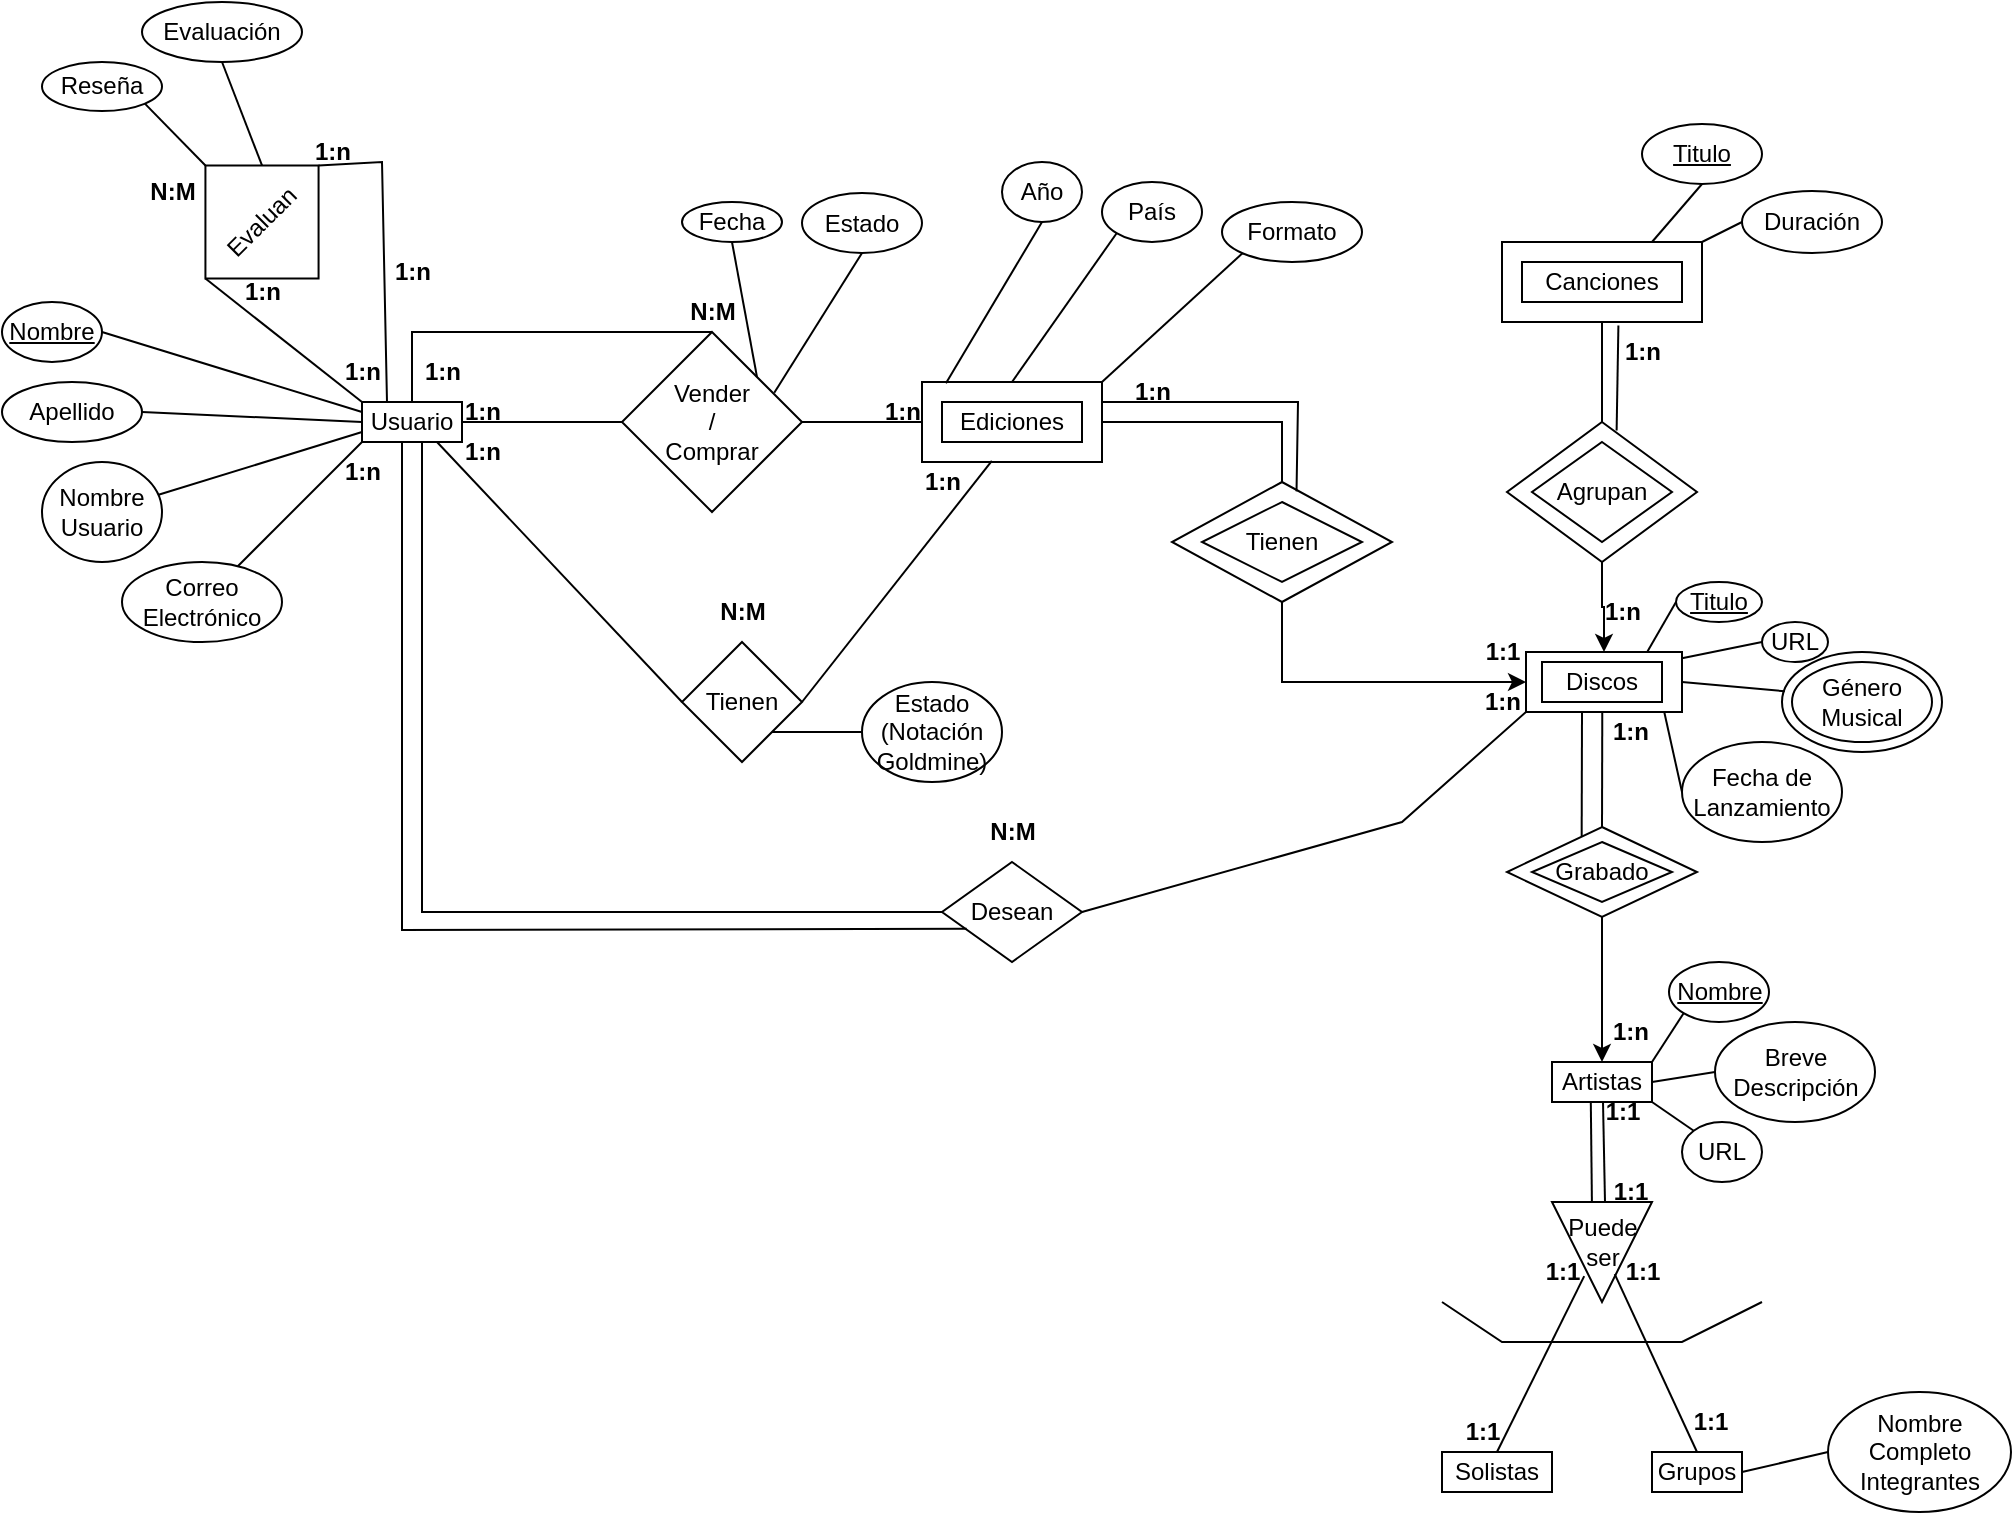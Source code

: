 <mxfile version="24.7.17">
  <diagram name="Página-1" id="pNtj-E5VUR7fUzYblgED">
    <mxGraphModel dx="1530" dy="1629" grid="1" gridSize="10" guides="1" tooltips="1" connect="1" arrows="1" fold="1" page="1" pageScale="1" pageWidth="827" pageHeight="1169" math="0" shadow="0">
      <root>
        <mxCell id="0" />
        <mxCell id="1" parent="0" />
        <mxCell id="HkKM0mRaSlbnlG0qgBaK-1" value="Usuario" style="rounded=0;whiteSpace=wrap;html=1;" parent="1" vertex="1">
          <mxGeometry x="110" y="60" width="50" height="20" as="geometry" />
        </mxCell>
        <mxCell id="HkKM0mRaSlbnlG0qgBaK-2" value="Ediciones" style="whiteSpace=wrap;html=1;" parent="1" vertex="1">
          <mxGeometry x="400" y="60" width="70" height="20" as="geometry" />
        </mxCell>
        <mxCell id="HkKM0mRaSlbnlG0qgBaK-3" value="Vender&lt;div&gt;/&lt;/div&gt;&lt;div&gt;Comprar&lt;/div&gt;" style="rhombus;whiteSpace=wrap;html=1;" parent="1" vertex="1">
          <mxGeometry x="240" y="25" width="90" height="90" as="geometry" />
        </mxCell>
        <mxCell id="HkKM0mRaSlbnlG0qgBaK-5" value="Tienen" style="rhombus;whiteSpace=wrap;html=1;" parent="1" vertex="1">
          <mxGeometry x="530" y="110" width="80" height="40" as="geometry" />
        </mxCell>
        <mxCell id="HkKM0mRaSlbnlG0qgBaK-6" value="Discos" style="whiteSpace=wrap;html=1;" parent="1" vertex="1">
          <mxGeometry x="700" y="190" width="60" height="20" as="geometry" />
        </mxCell>
        <mxCell id="HkKM0mRaSlbnlG0qgBaK-8" value="Canciones" style="whiteSpace=wrap;html=1;" parent="1" vertex="1">
          <mxGeometry x="690" y="-10" width="80" height="20" as="geometry" />
        </mxCell>
        <mxCell id="HkKM0mRaSlbnlG0qgBaK-9" value="Agrupan" style="rhombus;whiteSpace=wrap;html=1;" parent="1" vertex="1">
          <mxGeometry x="695" y="80" width="70" height="50" as="geometry" />
        </mxCell>
        <mxCell id="HkKM0mRaSlbnlG0qgBaK-10" value="Grabado" style="rhombus;whiteSpace=wrap;html=1;" parent="1" vertex="1">
          <mxGeometry x="695" y="280" width="70" height="30" as="geometry" />
        </mxCell>
        <mxCell id="HkKM0mRaSlbnlG0qgBaK-11" value="Artistas" style="whiteSpace=wrap;html=1;" parent="1" vertex="1">
          <mxGeometry x="705" y="390" width="50" height="20" as="geometry" />
        </mxCell>
        <mxCell id="HkKM0mRaSlbnlG0qgBaK-12" value="" style="triangle;whiteSpace=wrap;html=1;rotation=90;" parent="1" vertex="1">
          <mxGeometry x="705" y="460" width="50" height="50" as="geometry" />
        </mxCell>
        <mxCell id="HkKM0mRaSlbnlG0qgBaK-13" value="Solistas" style="whiteSpace=wrap;html=1;" parent="1" vertex="1">
          <mxGeometry x="650" y="585" width="55" height="20" as="geometry" />
        </mxCell>
        <mxCell id="HkKM0mRaSlbnlG0qgBaK-14" value="Grupos" style="whiteSpace=wrap;html=1;" parent="1" vertex="1">
          <mxGeometry x="755" y="585" width="45" height="20" as="geometry" />
        </mxCell>
        <mxCell id="HkKM0mRaSlbnlG0qgBaK-15" value="Puede&lt;div&gt;ser&lt;/div&gt;" style="text;html=1;align=center;verticalAlign=middle;resizable=0;points=[];autosize=1;strokeColor=none;fillColor=none;" parent="1" vertex="1">
          <mxGeometry x="700" y="460" width="60" height="40" as="geometry" />
        </mxCell>
        <mxCell id="HkKM0mRaSlbnlG0qgBaK-16" value="" style="endArrow=none;html=1;rounded=0;exitX=0.416;exitY=-0.003;exitDx=0;exitDy=0;exitPerimeter=0;entryX=0.388;entryY=0.994;entryDx=0;entryDy=0;entryPerimeter=0;" parent="1" source="HkKM0mRaSlbnlG0qgBaK-15" edge="1" target="HkKM0mRaSlbnlG0qgBaK-11">
          <mxGeometry width="50" height="50" relative="1" as="geometry">
            <mxPoint x="680" y="460" as="sourcePoint" />
            <mxPoint x="730" y="410" as="targetPoint" />
          </mxGeometry>
        </mxCell>
        <mxCell id="HkKM0mRaSlbnlG0qgBaK-17" value="Tienen" style="rhombus;whiteSpace=wrap;html=1;rotation=0;" parent="1" vertex="1">
          <mxGeometry x="270" y="180" width="60" height="60" as="geometry" />
        </mxCell>
        <mxCell id="HkKM0mRaSlbnlG0qgBaK-18" value="Desean" style="rhombus;whiteSpace=wrap;html=1;" parent="1" vertex="1">
          <mxGeometry x="400" y="290" width="70" height="50" as="geometry" />
        </mxCell>
        <mxCell id="HkKM0mRaSlbnlG0qgBaK-19" value="" style="endArrow=none;html=1;rounded=0;exitX=0;exitY=0.5;exitDx=0;exitDy=0;" parent="1" source="HkKM0mRaSlbnlG0qgBaK-18" edge="1">
          <mxGeometry width="50" height="50" relative="1" as="geometry">
            <mxPoint x="140" y="320" as="sourcePoint" />
            <mxPoint x="140" y="80" as="targetPoint" />
            <Array as="points">
              <mxPoint x="140" y="315" />
            </Array>
          </mxGeometry>
        </mxCell>
        <mxCell id="HkKM0mRaSlbnlG0qgBaK-20" value="" style="endArrow=none;html=1;rounded=0;exitX=1;exitY=0.5;exitDx=0;exitDy=0;entryX=0;entryY=1;entryDx=0;entryDy=0;" parent="1" source="HkKM0mRaSlbnlG0qgBaK-18" target="ofEIxsK4Rl22Wb2tiuf6-82" edge="1">
          <mxGeometry width="50" height="50" relative="1" as="geometry">
            <mxPoint x="510" y="320" as="sourcePoint" />
            <mxPoint x="560" y="270" as="targetPoint" />
            <Array as="points">
              <mxPoint x="630" y="270" />
            </Array>
          </mxGeometry>
        </mxCell>
        <mxCell id="HkKM0mRaSlbnlG0qgBaK-21" value="" style="endArrow=none;html=1;rounded=0;entryX=0.75;entryY=1;entryDx=0;entryDy=0;exitX=0;exitY=0.5;exitDx=0;exitDy=0;" parent="1" source="HkKM0mRaSlbnlG0qgBaK-17" target="HkKM0mRaSlbnlG0qgBaK-1" edge="1">
          <mxGeometry width="50" height="50" relative="1" as="geometry">
            <mxPoint x="170" y="210" as="sourcePoint" />
            <mxPoint x="220" y="160" as="targetPoint" />
          </mxGeometry>
        </mxCell>
        <mxCell id="HkKM0mRaSlbnlG0qgBaK-22" value="" style="endArrow=none;html=1;rounded=0;entryX=1;entryY=0.5;entryDx=0;entryDy=0;exitX=0.388;exitY=0.986;exitDx=0;exitDy=0;exitPerimeter=0;" parent="1" source="HkKM0mRaSlbnlG0qgBaK-25" target="HkKM0mRaSlbnlG0qgBaK-17" edge="1">
          <mxGeometry width="50" height="50" relative="1" as="geometry">
            <mxPoint x="462" y="260" as="sourcePoint" />
            <mxPoint x="340" y="130" as="targetPoint" />
          </mxGeometry>
        </mxCell>
        <mxCell id="HkKM0mRaSlbnlG0qgBaK-23" value="" style="endArrow=none;html=1;rounded=0;entryX=0;entryY=0.5;entryDx=0;entryDy=0;" parent="1" target="HkKM0mRaSlbnlG0qgBaK-3" edge="1">
          <mxGeometry width="50" height="50" relative="1" as="geometry">
            <mxPoint x="160" y="70" as="sourcePoint" />
            <mxPoint x="210" y="20" as="targetPoint" />
          </mxGeometry>
        </mxCell>
        <mxCell id="HkKM0mRaSlbnlG0qgBaK-24" value="" style="endArrow=none;html=1;rounded=0;entryX=0.5;entryY=0;entryDx=0;entryDy=0;exitX=0.5;exitY=0;exitDx=0;exitDy=0;" parent="1" source="HkKM0mRaSlbnlG0qgBaK-1" target="HkKM0mRaSlbnlG0qgBaK-3" edge="1">
          <mxGeometry width="50" height="50" relative="1" as="geometry">
            <mxPoint x="150" y="20" as="sourcePoint" />
            <mxPoint x="230" y="20" as="targetPoint" />
            <Array as="points">
              <mxPoint x="135" y="25" />
            </Array>
          </mxGeometry>
        </mxCell>
        <mxCell id="HkKM0mRaSlbnlG0qgBaK-25" value="" style="whiteSpace=wrap;html=1;fillColor=none;" parent="1" vertex="1">
          <mxGeometry x="390" y="50" width="90" height="40" as="geometry" />
        </mxCell>
        <mxCell id="HkKM0mRaSlbnlG0qgBaK-26" value="" style="whiteSpace=wrap;html=1;fillColor=none;" parent="1" vertex="1">
          <mxGeometry x="680" y="-20" width="100" height="40" as="geometry" />
        </mxCell>
        <mxCell id="HkKM0mRaSlbnlG0qgBaK-27" value="" style="endArrow=none;html=1;rounded=0;entryX=0.5;entryY=0;entryDx=0;entryDy=0;" parent="1" target="HkKM0mRaSlbnlG0qgBaK-30" edge="1">
          <mxGeometry width="50" height="50" relative="1" as="geometry">
            <mxPoint x="480" y="70" as="sourcePoint" />
            <mxPoint x="570" y="70" as="targetPoint" />
            <Array as="points">
              <mxPoint x="570" y="70" />
            </Array>
          </mxGeometry>
        </mxCell>
        <mxCell id="HkKM0mRaSlbnlG0qgBaK-28" value="" style="endArrow=none;html=1;rounded=0;entryX=0.566;entryY=0.078;entryDx=0;entryDy=0;entryPerimeter=0;" parent="1" target="HkKM0mRaSlbnlG0qgBaK-30" edge="1">
          <mxGeometry width="50" height="50" relative="1" as="geometry">
            <mxPoint x="480" y="60" as="sourcePoint" />
            <mxPoint x="583" y="110" as="targetPoint" />
            <Array as="points">
              <mxPoint x="578" y="60" />
            </Array>
          </mxGeometry>
        </mxCell>
        <mxCell id="HkKM0mRaSlbnlG0qgBaK-31" style="edgeStyle=orthogonalEdgeStyle;rounded=0;orthogonalLoop=1;jettySize=auto;html=1;exitX=0.5;exitY=1;exitDx=0;exitDy=0;entryX=0;entryY=0.5;entryDx=0;entryDy=0;" parent="1" source="HkKM0mRaSlbnlG0qgBaK-30" target="ofEIxsK4Rl22Wb2tiuf6-82" edge="1">
          <mxGeometry relative="1" as="geometry" />
        </mxCell>
        <mxCell id="HkKM0mRaSlbnlG0qgBaK-30" value="" style="rhombus;whiteSpace=wrap;html=1;fillColor=none;" parent="1" vertex="1">
          <mxGeometry x="515" y="100" width="110" height="60" as="geometry" />
        </mxCell>
        <mxCell id="HkKM0mRaSlbnlG0qgBaK-35" style="edgeStyle=orthogonalEdgeStyle;rounded=0;orthogonalLoop=1;jettySize=auto;html=1;exitX=0.5;exitY=1;exitDx=0;exitDy=0;entryX=0.5;entryY=0;entryDx=0;entryDy=0;" parent="1" source="HkKM0mRaSlbnlG0qgBaK-32" target="ofEIxsK4Rl22Wb2tiuf6-82" edge="1">
          <mxGeometry relative="1" as="geometry" />
        </mxCell>
        <mxCell id="HkKM0mRaSlbnlG0qgBaK-32" value="" style="rhombus;whiteSpace=wrap;html=1;fillColor=none;" parent="1" vertex="1">
          <mxGeometry x="682.5" y="70" width="95" height="70" as="geometry" />
        </mxCell>
        <mxCell id="HkKM0mRaSlbnlG0qgBaK-33" value="" style="endArrow=none;html=1;rounded=0;entryX=0.582;entryY=1.045;entryDx=0;entryDy=0;entryPerimeter=0;exitX=0.577;exitY=0.06;exitDx=0;exitDy=0;exitPerimeter=0;" parent="1" source="HkKM0mRaSlbnlG0qgBaK-32" target="HkKM0mRaSlbnlG0qgBaK-26" edge="1">
          <mxGeometry width="50" height="50" relative="1" as="geometry">
            <mxPoint x="738" y="70" as="sourcePoint" />
            <mxPoint x="740" y="40" as="targetPoint" />
            <Array as="points" />
          </mxGeometry>
        </mxCell>
        <mxCell id="HkKM0mRaSlbnlG0qgBaK-34" value="" style="endArrow=none;html=1;rounded=0;exitX=0.5;exitY=0;exitDx=0;exitDy=0;" parent="1" source="HkKM0mRaSlbnlG0qgBaK-32" edge="1">
          <mxGeometry width="50" height="50" relative="1" as="geometry">
            <mxPoint x="680" y="70" as="sourcePoint" />
            <mxPoint x="730" y="20" as="targetPoint" />
          </mxGeometry>
        </mxCell>
        <mxCell id="HkKM0mRaSlbnlG0qgBaK-36" value="" style="endArrow=none;html=1;rounded=0;exitX=1;exitY=0.5;exitDx=0;exitDy=0;entryX=0;entryY=0.5;entryDx=0;entryDy=0;" parent="1" source="HkKM0mRaSlbnlG0qgBaK-3" target="HkKM0mRaSlbnlG0qgBaK-25" edge="1">
          <mxGeometry width="50" height="50" relative="1" as="geometry">
            <mxPoint x="410" y="250" as="sourcePoint" />
            <mxPoint x="460" y="200" as="targetPoint" />
          </mxGeometry>
        </mxCell>
        <mxCell id="HkKM0mRaSlbnlG0qgBaK-38" value="" style="endArrow=none;html=1;rounded=0;exitX=0.5;exitY=0;exitDx=0;exitDy=0;entryX=0.489;entryY=0.992;entryDx=0;entryDy=0;entryPerimeter=0;" parent="1" source="ofEIxsK4Rl22Wb2tiuf6-80" target="ofEIxsK4Rl22Wb2tiuf6-82" edge="1">
          <mxGeometry width="50" height="50" relative="1" as="geometry">
            <mxPoint x="670" y="300" as="sourcePoint" />
            <mxPoint x="720" y="250" as="targetPoint" />
          </mxGeometry>
        </mxCell>
        <mxCell id="HkKM0mRaSlbnlG0qgBaK-39" value="" style="endArrow=none;html=1;rounded=0;entryX=0.606;entryY=0.902;entryDx=0;entryDy=0;entryPerimeter=0;exitX=0.5;exitY=0;exitDx=0;exitDy=0;" parent="1" source="HkKM0mRaSlbnlG0qgBaK-14" target="HkKM0mRaSlbnlG0qgBaK-15" edge="1">
          <mxGeometry width="50" height="50" relative="1" as="geometry">
            <mxPoint x="740" y="550" as="sourcePoint" />
            <mxPoint x="790" y="500" as="targetPoint" />
          </mxGeometry>
        </mxCell>
        <mxCell id="HkKM0mRaSlbnlG0qgBaK-40" value="" style="endArrow=none;html=1;rounded=0;entryX=0.741;entryY=0.678;entryDx=0;entryDy=0;entryPerimeter=0;exitX=0.5;exitY=0;exitDx=0;exitDy=0;" parent="1" source="HkKM0mRaSlbnlG0qgBaK-13" target="HkKM0mRaSlbnlG0qgBaK-12" edge="1">
          <mxGeometry width="50" height="50" relative="1" as="geometry">
            <mxPoint x="680" y="580" as="sourcePoint" />
            <mxPoint x="720" y="500" as="targetPoint" />
          </mxGeometry>
        </mxCell>
        <mxCell id="HkKM0mRaSlbnlG0qgBaK-41" value="" style="endArrow=none;html=1;rounded=0;entryX=0.359;entryY=1.007;entryDx=0;entryDy=0;entryPerimeter=0;exitX=0.393;exitY=0.104;exitDx=0;exitDy=0;exitPerimeter=0;" parent="1" edge="1" target="ofEIxsK4Rl22Wb2tiuf6-82" source="ofEIxsK4Rl22Wb2tiuf6-80">
          <mxGeometry width="50" height="50" relative="1" as="geometry">
            <mxPoint x="721" y="280" as="sourcePoint" />
            <mxPoint x="720" y="214" as="targetPoint" />
          </mxGeometry>
        </mxCell>
        <mxCell id="HkKM0mRaSlbnlG0qgBaK-42" value="" style="endArrow=none;html=1;rounded=0;entryX=0;entryY=0;entryDx=0;entryDy=0;exitX=0;exitY=0.5;exitDx=0;exitDy=0;" parent="1" source="HkKM0mRaSlbnlG0qgBaK-45" target="HkKM0mRaSlbnlG0qgBaK-1" edge="1">
          <mxGeometry width="50" height="50" relative="1" as="geometry">
            <mxPoint x="30" y="20" as="sourcePoint" />
            <mxPoint x="90" y="50" as="targetPoint" />
          </mxGeometry>
        </mxCell>
        <mxCell id="HkKM0mRaSlbnlG0qgBaK-43" value="" style="endArrow=none;html=1;rounded=0;exitX=0.25;exitY=0;exitDx=0;exitDy=0;entryX=1;entryY=0.5;entryDx=0;entryDy=0;" parent="1" source="HkKM0mRaSlbnlG0qgBaK-1" target="HkKM0mRaSlbnlG0qgBaK-45" edge="1">
          <mxGeometry width="50" height="50" relative="1" as="geometry">
            <mxPoint x="122.5" y="40" as="sourcePoint" />
            <mxPoint x="120" y="-120" as="targetPoint" />
            <Array as="points">
              <mxPoint x="120" y="-60" />
            </Array>
          </mxGeometry>
        </mxCell>
        <mxCell id="HkKM0mRaSlbnlG0qgBaK-45" value="Evaluan" style="rhombus;whiteSpace=wrap;html=1;rotation=-45;" parent="1" vertex="1">
          <mxGeometry x="20" y="-70" width="80" height="80" as="geometry" />
        </mxCell>
        <mxCell id="HkKM0mRaSlbnlG0qgBaK-49" value="" style="endArrow=none;html=1;rounded=0;" parent="1" edge="1">
          <mxGeometry width="50" height="50" relative="1" as="geometry">
            <mxPoint x="650" y="510" as="sourcePoint" />
            <mxPoint x="810" y="510" as="targetPoint" />
            <Array as="points">
              <mxPoint x="680" y="530" />
              <mxPoint x="710" y="530" />
              <mxPoint x="750" y="530" />
              <mxPoint x="770" y="530" />
              <mxPoint x="790" y="520" />
            </Array>
          </mxGeometry>
        </mxCell>
        <mxCell id="ofEIxsK4Rl22Wb2tiuf6-1" value="Estado&lt;div&gt;(Notación&lt;/div&gt;&lt;div&gt;Goldmine)&lt;/div&gt;" style="ellipse;whiteSpace=wrap;html=1;" vertex="1" parent="1">
          <mxGeometry x="360" y="200" width="70" height="50" as="geometry" />
        </mxCell>
        <mxCell id="ofEIxsK4Rl22Wb2tiuf6-2" value="" style="endArrow=none;html=1;rounded=0;exitX=0;exitY=0.5;exitDx=0;exitDy=0;entryX=1;entryY=1;entryDx=0;entryDy=0;" edge="1" parent="1" source="ofEIxsK4Rl22Wb2tiuf6-1" target="HkKM0mRaSlbnlG0qgBaK-17">
          <mxGeometry width="50" height="50" relative="1" as="geometry">
            <mxPoint x="440" y="250" as="sourcePoint" />
            <mxPoint x="490" y="200" as="targetPoint" />
          </mxGeometry>
        </mxCell>
        <mxCell id="ofEIxsK4Rl22Wb2tiuf6-3" value="&lt;u&gt;Titulo&lt;/u&gt;" style="ellipse;whiteSpace=wrap;html=1;" vertex="1" parent="1">
          <mxGeometry x="750" y="-79" width="60" height="30" as="geometry" />
        </mxCell>
        <mxCell id="ofEIxsK4Rl22Wb2tiuf6-4" value="Duración" style="ellipse;whiteSpace=wrap;html=1;" vertex="1" parent="1">
          <mxGeometry x="800" y="-45.5" width="70" height="31" as="geometry" />
        </mxCell>
        <mxCell id="ofEIxsK4Rl22Wb2tiuf6-5" value="" style="endArrow=none;html=1;rounded=0;entryX=0;entryY=0.5;entryDx=0;entryDy=0;exitX=1;exitY=0;exitDx=0;exitDy=0;" edge="1" parent="1" source="HkKM0mRaSlbnlG0qgBaK-26" target="ofEIxsK4Rl22Wb2tiuf6-4">
          <mxGeometry width="50" height="50" relative="1" as="geometry">
            <mxPoint x="820" y="80" as="sourcePoint" />
            <mxPoint x="870" y="30" as="targetPoint" />
          </mxGeometry>
        </mxCell>
        <mxCell id="ofEIxsK4Rl22Wb2tiuf6-6" value="" style="endArrow=none;html=1;rounded=0;entryX=0.5;entryY=1;entryDx=0;entryDy=0;exitX=0.75;exitY=0;exitDx=0;exitDy=0;" edge="1" parent="1" source="HkKM0mRaSlbnlG0qgBaK-26" target="ofEIxsK4Rl22Wb2tiuf6-3">
          <mxGeometry width="50" height="50" relative="1" as="geometry">
            <mxPoint x="645" y="-30" as="sourcePoint" />
            <mxPoint x="695" y="-80" as="targetPoint" />
          </mxGeometry>
        </mxCell>
        <mxCell id="ofEIxsK4Rl22Wb2tiuf6-7" value="&lt;u&gt;Titulo&lt;/u&gt;" style="ellipse;whiteSpace=wrap;html=1;" vertex="1" parent="1">
          <mxGeometry x="767" y="150" width="43" height="20" as="geometry" />
        </mxCell>
        <mxCell id="ofEIxsK4Rl22Wb2tiuf6-8" value="Fecha de&lt;div&gt;Lanzamiento&lt;/div&gt;" style="ellipse;whiteSpace=wrap;html=1;" vertex="1" parent="1">
          <mxGeometry x="770" y="230" width="80" height="50" as="geometry" />
        </mxCell>
        <mxCell id="ofEIxsK4Rl22Wb2tiuf6-10" value="URL" style="ellipse;whiteSpace=wrap;html=1;" vertex="1" parent="1">
          <mxGeometry x="810" y="170" width="33" height="20" as="geometry" />
        </mxCell>
        <mxCell id="ofEIxsK4Rl22Wb2tiuf6-11" value="" style="endArrow=none;html=1;rounded=0;entryX=1;entryY=0.105;entryDx=0;entryDy=0;exitX=0;exitY=0.5;exitDx=0;exitDy=0;entryPerimeter=0;" edge="1" parent="1" source="ofEIxsK4Rl22Wb2tiuf6-10" target="ofEIxsK4Rl22Wb2tiuf6-82">
          <mxGeometry width="50" height="50" relative="1" as="geometry">
            <mxPoint x="740" y="180" as="sourcePoint" />
            <mxPoint x="790" y="130" as="targetPoint" />
          </mxGeometry>
        </mxCell>
        <mxCell id="ofEIxsK4Rl22Wb2tiuf6-12" value="" style="endArrow=none;html=1;rounded=0;exitX=1;exitY=0.5;exitDx=0;exitDy=0;entryX=0.018;entryY=0.393;entryDx=0;entryDy=0;entryPerimeter=0;" edge="1" parent="1" source="ofEIxsK4Rl22Wb2tiuf6-82" target="ofEIxsK4Rl22Wb2tiuf6-97">
          <mxGeometry width="50" height="50" relative="1" as="geometry">
            <mxPoint x="784" y="130" as="sourcePoint" />
            <mxPoint x="840" y="205" as="targetPoint" />
          </mxGeometry>
        </mxCell>
        <mxCell id="ofEIxsK4Rl22Wb2tiuf6-13" value="" style="endArrow=none;html=1;rounded=0;exitX=0.94;exitY=0.163;exitDx=0;exitDy=0;entryX=0;entryY=0.5;entryDx=0;entryDy=0;exitPerimeter=0;" edge="1" parent="1" source="ofEIxsK4Rl22Wb2tiuf6-78" target="ofEIxsK4Rl22Wb2tiuf6-8">
          <mxGeometry width="50" height="50" relative="1" as="geometry">
            <mxPoint x="780.5" y="95" as="sourcePoint" />
            <mxPoint x="830.5" y="45" as="targetPoint" />
          </mxGeometry>
        </mxCell>
        <mxCell id="ofEIxsK4Rl22Wb2tiuf6-14" value="" style="endArrow=none;html=1;rounded=0;exitX=0.775;exitY=0.009;exitDx=0;exitDy=0;entryX=0;entryY=0.5;entryDx=0;entryDy=0;exitPerimeter=0;" edge="1" parent="1" source="ofEIxsK4Rl22Wb2tiuf6-82" target="ofEIxsK4Rl22Wb2tiuf6-7">
          <mxGeometry width="50" height="50" relative="1" as="geometry">
            <mxPoint x="780" y="75" as="sourcePoint" />
            <mxPoint x="830" y="25" as="targetPoint" />
          </mxGeometry>
        </mxCell>
        <mxCell id="ofEIxsK4Rl22Wb2tiuf6-17" value="URL" style="ellipse;whiteSpace=wrap;html=1;" vertex="1" parent="1">
          <mxGeometry x="770" y="420" width="40" height="30" as="geometry" />
        </mxCell>
        <mxCell id="ofEIxsK4Rl22Wb2tiuf6-18" value="Breve&lt;div&gt;Descripción&lt;/div&gt;" style="ellipse;whiteSpace=wrap;html=1;" vertex="1" parent="1">
          <mxGeometry x="786.5" y="370" width="80" height="50" as="geometry" />
        </mxCell>
        <mxCell id="ofEIxsK4Rl22Wb2tiuf6-19" value="&lt;u&gt;Nombre&lt;/u&gt;" style="ellipse;whiteSpace=wrap;html=1;" vertex="1" parent="1">
          <mxGeometry x="763.5" y="340" width="50" height="30" as="geometry" />
        </mxCell>
        <mxCell id="ofEIxsK4Rl22Wb2tiuf6-20" value="Nombre&lt;div&gt;Completo&lt;/div&gt;&lt;div&gt;Integrantes&lt;/div&gt;" style="ellipse;whiteSpace=wrap;html=1;" vertex="1" parent="1">
          <mxGeometry x="843" y="555" width="91.5" height="60" as="geometry" />
        </mxCell>
        <mxCell id="ofEIxsK4Rl22Wb2tiuf6-22" value="" style="endArrow=none;html=1;rounded=0;entryX=1;entryY=0;entryDx=0;entryDy=0;exitX=0;exitY=1;exitDx=0;exitDy=0;" edge="1" parent="1" source="ofEIxsK4Rl22Wb2tiuf6-19" target="HkKM0mRaSlbnlG0qgBaK-11">
          <mxGeometry width="50" height="50" relative="1" as="geometry">
            <mxPoint x="655" y="440" as="sourcePoint" />
            <mxPoint x="705" y="390" as="targetPoint" />
          </mxGeometry>
        </mxCell>
        <mxCell id="ofEIxsK4Rl22Wb2tiuf6-23" value="" style="endArrow=none;html=1;rounded=0;exitX=0;exitY=0.5;exitDx=0;exitDy=0;" edge="1" parent="1" source="ofEIxsK4Rl22Wb2tiuf6-18">
          <mxGeometry width="50" height="50" relative="1" as="geometry">
            <mxPoint x="705" y="450" as="sourcePoint" />
            <mxPoint x="755" y="400" as="targetPoint" />
          </mxGeometry>
        </mxCell>
        <mxCell id="ofEIxsK4Rl22Wb2tiuf6-24" value="" style="endArrow=none;html=1;rounded=0;entryX=1;entryY=1;entryDx=0;entryDy=0;exitX=0;exitY=0;exitDx=0;exitDy=0;" edge="1" parent="1" source="ofEIxsK4Rl22Wb2tiuf6-17" target="HkKM0mRaSlbnlG0qgBaK-11">
          <mxGeometry width="50" height="50" relative="1" as="geometry">
            <mxPoint x="610" y="410" as="sourcePoint" />
            <mxPoint x="660" y="360" as="targetPoint" />
          </mxGeometry>
        </mxCell>
        <mxCell id="ofEIxsK4Rl22Wb2tiuf6-25" value="" style="endArrow=none;html=1;rounded=0;entryX=1;entryY=0.5;entryDx=0;entryDy=0;exitX=0;exitY=0.5;exitDx=0;exitDy=0;" edge="1" parent="1" source="ofEIxsK4Rl22Wb2tiuf6-20" target="HkKM0mRaSlbnlG0qgBaK-14">
          <mxGeometry width="50" height="50" relative="1" as="geometry">
            <mxPoint x="760" y="570" as="sourcePoint" />
            <mxPoint x="810" y="520" as="targetPoint" />
          </mxGeometry>
        </mxCell>
        <mxCell id="ofEIxsK4Rl22Wb2tiuf6-26" value="Año" style="ellipse;whiteSpace=wrap;html=1;" vertex="1" parent="1">
          <mxGeometry x="430" y="-60" width="40" height="30" as="geometry" />
        </mxCell>
        <mxCell id="ofEIxsK4Rl22Wb2tiuf6-27" value="País" style="ellipse;whiteSpace=wrap;html=1;" vertex="1" parent="1">
          <mxGeometry x="480" y="-50" width="50" height="30" as="geometry" />
        </mxCell>
        <mxCell id="ofEIxsK4Rl22Wb2tiuf6-28" value="Formato" style="ellipse;whiteSpace=wrap;html=1;" vertex="1" parent="1">
          <mxGeometry x="540" y="-40" width="70" height="30" as="geometry" />
        </mxCell>
        <mxCell id="ofEIxsK4Rl22Wb2tiuf6-30" value="" style="endArrow=none;html=1;rounded=0;entryX=0;entryY=1;entryDx=0;entryDy=0;exitX=0.5;exitY=0;exitDx=0;exitDy=0;" edge="1" parent="1" source="HkKM0mRaSlbnlG0qgBaK-25" target="ofEIxsK4Rl22Wb2tiuf6-27">
          <mxGeometry width="50" height="50" relative="1" as="geometry">
            <mxPoint x="390" y="80" as="sourcePoint" />
            <mxPoint x="440" y="30" as="targetPoint" />
          </mxGeometry>
        </mxCell>
        <mxCell id="ofEIxsK4Rl22Wb2tiuf6-31" value="" style="endArrow=none;html=1;rounded=0;entryX=0;entryY=1;entryDx=0;entryDy=0;exitX=1;exitY=0;exitDx=0;exitDy=0;" edge="1" parent="1" source="HkKM0mRaSlbnlG0qgBaK-25" target="ofEIxsK4Rl22Wb2tiuf6-28">
          <mxGeometry width="50" height="50" relative="1" as="geometry">
            <mxPoint x="390" y="80" as="sourcePoint" />
            <mxPoint x="440" y="30" as="targetPoint" />
          </mxGeometry>
        </mxCell>
        <mxCell id="ofEIxsK4Rl22Wb2tiuf6-32" value="" style="endArrow=none;html=1;rounded=0;entryX=0.5;entryY=1;entryDx=0;entryDy=0;exitX=0.133;exitY=0.016;exitDx=0;exitDy=0;exitPerimeter=0;" edge="1" parent="1" source="HkKM0mRaSlbnlG0qgBaK-25" target="ofEIxsK4Rl22Wb2tiuf6-26">
          <mxGeometry width="50" height="50" relative="1" as="geometry">
            <mxPoint x="390" y="80" as="sourcePoint" />
            <mxPoint x="440" y="30" as="targetPoint" />
          </mxGeometry>
        </mxCell>
        <mxCell id="ofEIxsK4Rl22Wb2tiuf6-34" value="Fecha" style="ellipse;whiteSpace=wrap;html=1;" vertex="1" parent="1">
          <mxGeometry x="270" y="-40" width="50" height="20" as="geometry" />
        </mxCell>
        <mxCell id="ofEIxsK4Rl22Wb2tiuf6-35" value="Estado" style="ellipse;whiteSpace=wrap;html=1;" vertex="1" parent="1">
          <mxGeometry x="330" y="-44.5" width="60" height="30" as="geometry" />
        </mxCell>
        <mxCell id="ofEIxsK4Rl22Wb2tiuf6-36" value="" style="endArrow=none;html=1;rounded=0;entryX=0.5;entryY=1;entryDx=0;entryDy=0;exitX=0.846;exitY=0.337;exitDx=0;exitDy=0;exitPerimeter=0;" edge="1" parent="1" source="HkKM0mRaSlbnlG0qgBaK-3" target="ofEIxsK4Rl22Wb2tiuf6-35">
          <mxGeometry width="50" height="50" relative="1" as="geometry">
            <mxPoint x="390" y="220" as="sourcePoint" />
            <mxPoint x="440" y="170" as="targetPoint" />
          </mxGeometry>
        </mxCell>
        <mxCell id="ofEIxsK4Rl22Wb2tiuf6-37" value="" style="endArrow=none;html=1;rounded=0;entryX=0.5;entryY=1;entryDx=0;entryDy=0;exitX=1;exitY=0;exitDx=0;exitDy=0;" edge="1" parent="1" source="HkKM0mRaSlbnlG0qgBaK-3" target="ofEIxsK4Rl22Wb2tiuf6-34">
          <mxGeometry width="50" height="50" relative="1" as="geometry">
            <mxPoint x="390" y="220" as="sourcePoint" />
            <mxPoint x="440" y="170" as="targetPoint" />
          </mxGeometry>
        </mxCell>
        <mxCell id="ofEIxsK4Rl22Wb2tiuf6-38" value="Reseña" style="ellipse;whiteSpace=wrap;html=1;" vertex="1" parent="1">
          <mxGeometry x="-50" y="-110" width="60" height="24.5" as="geometry" />
        </mxCell>
        <mxCell id="ofEIxsK4Rl22Wb2tiuf6-39" value="Evaluación" style="ellipse;whiteSpace=wrap;html=1;" vertex="1" parent="1">
          <mxGeometry y="-140" width="80" height="30" as="geometry" />
        </mxCell>
        <mxCell id="ofEIxsK4Rl22Wb2tiuf6-40" value="" style="endArrow=none;html=1;rounded=0;entryX=1;entryY=1;entryDx=0;entryDy=0;exitX=0.5;exitY=0;exitDx=0;exitDy=0;" edge="1" parent="1" source="HkKM0mRaSlbnlG0qgBaK-45" target="ofEIxsK4Rl22Wb2tiuf6-38">
          <mxGeometry width="50" height="50" relative="1" as="geometry">
            <mxPoint x="350" y="-10" as="sourcePoint" />
            <mxPoint x="400" y="-60" as="targetPoint" />
          </mxGeometry>
        </mxCell>
        <mxCell id="ofEIxsK4Rl22Wb2tiuf6-41" value="" style="endArrow=none;html=1;rounded=0;entryX=0.5;entryY=1;entryDx=0;entryDy=0;exitX=1;exitY=0;exitDx=0;exitDy=0;" edge="1" parent="1" source="HkKM0mRaSlbnlG0qgBaK-45" target="ofEIxsK4Rl22Wb2tiuf6-39">
          <mxGeometry width="50" height="50" relative="1" as="geometry">
            <mxPoint x="350" y="-10" as="sourcePoint" />
            <mxPoint x="400" y="-60" as="targetPoint" />
          </mxGeometry>
        </mxCell>
        <mxCell id="ofEIxsK4Rl22Wb2tiuf6-42" value="&lt;u&gt;Nombre&lt;/u&gt;" style="ellipse;whiteSpace=wrap;html=1;" vertex="1" parent="1">
          <mxGeometry x="-70" y="10" width="50" height="30" as="geometry" />
        </mxCell>
        <mxCell id="ofEIxsK4Rl22Wb2tiuf6-43" value="Correo&lt;div&gt;Electrónico&lt;/div&gt;" style="ellipse;whiteSpace=wrap;html=1;" vertex="1" parent="1">
          <mxGeometry x="-10" y="140" width="80" height="40" as="geometry" />
        </mxCell>
        <mxCell id="ofEIxsK4Rl22Wb2tiuf6-44" value="Nombre&lt;div&gt;Usuario&lt;/div&gt;" style="ellipse;whiteSpace=wrap;html=1;" vertex="1" parent="1">
          <mxGeometry x="-50" y="90" width="60" height="50" as="geometry" />
        </mxCell>
        <mxCell id="ofEIxsK4Rl22Wb2tiuf6-45" value="Apellido" style="ellipse;whiteSpace=wrap;html=1;" vertex="1" parent="1">
          <mxGeometry x="-70" y="50" width="70" height="30" as="geometry" />
        </mxCell>
        <mxCell id="ofEIxsK4Rl22Wb2tiuf6-48" value="" style="endArrow=none;html=1;rounded=0;entryX=0;entryY=0.25;entryDx=0;entryDy=0;exitX=1;exitY=0.5;exitDx=0;exitDy=0;" edge="1" parent="1" source="ofEIxsK4Rl22Wb2tiuf6-42" target="HkKM0mRaSlbnlG0qgBaK-1">
          <mxGeometry width="50" height="50" relative="1" as="geometry">
            <mxPoint x="70" y="155" as="sourcePoint" />
            <mxPoint x="120" y="105" as="targetPoint" />
          </mxGeometry>
        </mxCell>
        <mxCell id="ofEIxsK4Rl22Wb2tiuf6-49" value="" style="endArrow=none;html=1;rounded=0;entryX=0;entryY=0.5;entryDx=0;entryDy=0;exitX=1;exitY=0.5;exitDx=0;exitDy=0;" edge="1" parent="1" source="ofEIxsK4Rl22Wb2tiuf6-45" target="HkKM0mRaSlbnlG0qgBaK-1">
          <mxGeometry width="50" height="50" relative="1" as="geometry">
            <mxPoint x="70" y="220" as="sourcePoint" />
            <mxPoint x="120" y="170" as="targetPoint" />
          </mxGeometry>
        </mxCell>
        <mxCell id="ofEIxsK4Rl22Wb2tiuf6-50" value="" style="endArrow=none;html=1;rounded=0;entryX=0;entryY=0.75;entryDx=0;entryDy=0;exitX=0.971;exitY=0.328;exitDx=0;exitDy=0;exitPerimeter=0;" edge="1" parent="1" source="ofEIxsK4Rl22Wb2tiuf6-44" target="HkKM0mRaSlbnlG0qgBaK-1">
          <mxGeometry width="50" height="50" relative="1" as="geometry">
            <mxPoint x="320" y="260" as="sourcePoint" />
            <mxPoint x="370" y="210" as="targetPoint" />
          </mxGeometry>
        </mxCell>
        <mxCell id="ofEIxsK4Rl22Wb2tiuf6-51" value="" style="endArrow=none;html=1;rounded=0;entryX=0;entryY=1;entryDx=0;entryDy=0;" edge="1" parent="1" source="ofEIxsK4Rl22Wb2tiuf6-43" target="HkKM0mRaSlbnlG0qgBaK-1">
          <mxGeometry width="50" height="50" relative="1" as="geometry">
            <mxPoint x="320" y="260" as="sourcePoint" />
            <mxPoint x="370" y="210" as="targetPoint" />
          </mxGeometry>
        </mxCell>
        <mxCell id="ofEIxsK4Rl22Wb2tiuf6-53" value="&lt;b&gt;1:n&lt;/b&gt;" style="text;html=1;align=center;verticalAlign=middle;resizable=0;points=[];autosize=1;strokeColor=none;fillColor=none;" vertex="1" parent="1">
          <mxGeometry x="115" y="-20" width="40" height="30" as="geometry" />
        </mxCell>
        <mxCell id="ofEIxsK4Rl22Wb2tiuf6-56" value="&lt;b&gt;N:M&lt;/b&gt;" style="text;html=1;align=center;verticalAlign=middle;resizable=0;points=[];autosize=1;strokeColor=none;fillColor=none;" vertex="1" parent="1">
          <mxGeometry x="-10" y="-60" width="50" height="30" as="geometry" />
        </mxCell>
        <mxCell id="ofEIxsK4Rl22Wb2tiuf6-60" value="&lt;b&gt;1:n&lt;/b&gt;" style="text;html=1;align=center;verticalAlign=middle;resizable=0;points=[];autosize=1;strokeColor=none;fillColor=none;" vertex="1" parent="1">
          <mxGeometry x="130" y="30" width="40" height="30" as="geometry" />
        </mxCell>
        <mxCell id="ofEIxsK4Rl22Wb2tiuf6-61" value="&lt;b&gt;1:n&lt;/b&gt;" style="text;html=1;align=center;verticalAlign=middle;resizable=0;points=[];autosize=1;strokeColor=none;fillColor=none;" vertex="1" parent="1">
          <mxGeometry x="90" y="30" width="40" height="30" as="geometry" />
        </mxCell>
        <mxCell id="ofEIxsK4Rl22Wb2tiuf6-62" value="&lt;b&gt;1:n&lt;/b&gt;" style="text;html=1;align=center;verticalAlign=middle;resizable=0;points=[];autosize=1;strokeColor=none;fillColor=none;" vertex="1" parent="1">
          <mxGeometry x="40" y="-10" width="40" height="30" as="geometry" />
        </mxCell>
        <mxCell id="ofEIxsK4Rl22Wb2tiuf6-63" value="&lt;b&gt;1:n&lt;/b&gt;" style="text;html=1;align=center;verticalAlign=middle;resizable=0;points=[];autosize=1;strokeColor=none;fillColor=none;" vertex="1" parent="1">
          <mxGeometry x="75" y="-80" width="40" height="30" as="geometry" />
        </mxCell>
        <mxCell id="ofEIxsK4Rl22Wb2tiuf6-64" value="&lt;b&gt;1:n&lt;/b&gt;" style="text;html=1;align=center;verticalAlign=middle;resizable=0;points=[];autosize=1;strokeColor=none;fillColor=none;" vertex="1" parent="1">
          <mxGeometry x="150" y="50" width="40" height="30" as="geometry" />
        </mxCell>
        <mxCell id="ofEIxsK4Rl22Wb2tiuf6-65" value="&lt;b&gt;1:n&lt;/b&gt;" style="text;html=1;align=center;verticalAlign=middle;resizable=0;points=[];autosize=1;strokeColor=none;fillColor=none;" vertex="1" parent="1">
          <mxGeometry x="360" y="50" width="40" height="30" as="geometry" />
        </mxCell>
        <mxCell id="ofEIxsK4Rl22Wb2tiuf6-66" value="&lt;b&gt;N:M&lt;/b&gt;" style="text;html=1;align=center;verticalAlign=middle;resizable=0;points=[];autosize=1;strokeColor=none;fillColor=none;" vertex="1" parent="1">
          <mxGeometry x="260" width="50" height="30" as="geometry" />
        </mxCell>
        <mxCell id="ofEIxsK4Rl22Wb2tiuf6-67" value="&lt;b&gt;1:n&lt;/b&gt;" style="text;html=1;align=center;verticalAlign=middle;resizable=0;points=[];autosize=1;strokeColor=none;fillColor=none;" vertex="1" parent="1">
          <mxGeometry x="90" y="80" width="40" height="30" as="geometry" />
        </mxCell>
        <mxCell id="ofEIxsK4Rl22Wb2tiuf6-69" value="&lt;b&gt;1:n&lt;/b&gt;" style="text;html=1;align=center;verticalAlign=middle;resizable=0;points=[];autosize=1;strokeColor=none;fillColor=none;" vertex="1" parent="1">
          <mxGeometry x="660" y="195" width="40" height="30" as="geometry" />
        </mxCell>
        <mxCell id="ofEIxsK4Rl22Wb2tiuf6-70" value="&lt;b&gt;N:M&lt;/b&gt;" style="text;html=1;align=center;verticalAlign=middle;resizable=0;points=[];autosize=1;strokeColor=none;fillColor=none;" vertex="1" parent="1">
          <mxGeometry x="275" y="150" width="50" height="30" as="geometry" />
        </mxCell>
        <mxCell id="ofEIxsK4Rl22Wb2tiuf6-71" value="&lt;b&gt;1:n&lt;/b&gt;" style="text;html=1;align=center;verticalAlign=middle;resizable=0;points=[];autosize=1;strokeColor=none;fillColor=none;" vertex="1" parent="1">
          <mxGeometry x="150" y="70" width="40" height="30" as="geometry" />
        </mxCell>
        <mxCell id="ofEIxsK4Rl22Wb2tiuf6-72" value="&lt;b&gt;1:n&lt;/b&gt;" style="text;html=1;align=center;verticalAlign=middle;resizable=0;points=[];autosize=1;strokeColor=none;fillColor=none;" vertex="1" parent="1">
          <mxGeometry x="380" y="85" width="40" height="30" as="geometry" />
        </mxCell>
        <mxCell id="ofEIxsK4Rl22Wb2tiuf6-74" value="&lt;b&gt;1:n&lt;/b&gt;" style="text;html=1;align=center;verticalAlign=middle;resizable=0;points=[];autosize=1;strokeColor=none;fillColor=none;" vertex="1" parent="1">
          <mxGeometry x="485" y="40" width="40" height="30" as="geometry" />
        </mxCell>
        <mxCell id="ofEIxsK4Rl22Wb2tiuf6-75" value="&lt;b&gt;1:1&lt;/b&gt;" style="text;html=1;align=center;verticalAlign=middle;resizable=0;points=[];autosize=1;strokeColor=none;fillColor=none;" vertex="1" parent="1">
          <mxGeometry x="660" y="170" width="40" height="30" as="geometry" />
        </mxCell>
        <mxCell id="ofEIxsK4Rl22Wb2tiuf6-76" value="&lt;b&gt;1:n&lt;/b&gt;" style="text;html=1;align=center;verticalAlign=middle;resizable=0;points=[];autosize=1;strokeColor=none;fillColor=none;" vertex="1" parent="1">
          <mxGeometry x="730" y="20" width="40" height="30" as="geometry" />
        </mxCell>
        <mxCell id="ofEIxsK4Rl22Wb2tiuf6-77" value="&lt;b&gt;1:n&lt;/b&gt;" style="text;html=1;align=center;verticalAlign=middle;resizable=0;points=[];autosize=1;strokeColor=none;fillColor=none;" vertex="1" parent="1">
          <mxGeometry x="720" y="150" width="40" height="30" as="geometry" />
        </mxCell>
        <mxCell id="ofEIxsK4Rl22Wb2tiuf6-78" value="&lt;b&gt;1:n&lt;/b&gt;" style="text;html=1;align=center;verticalAlign=middle;resizable=0;points=[];autosize=1;strokeColor=none;fillColor=none;" vertex="1" parent="1">
          <mxGeometry x="723.5" y="210" width="40" height="30" as="geometry" />
        </mxCell>
        <mxCell id="ofEIxsK4Rl22Wb2tiuf6-81" style="edgeStyle=orthogonalEdgeStyle;rounded=0;orthogonalLoop=1;jettySize=auto;html=1;exitX=0.5;exitY=1;exitDx=0;exitDy=0;entryX=0.5;entryY=0;entryDx=0;entryDy=0;" edge="1" parent="1" source="ofEIxsK4Rl22Wb2tiuf6-80" target="HkKM0mRaSlbnlG0qgBaK-11">
          <mxGeometry relative="1" as="geometry" />
        </mxCell>
        <mxCell id="ofEIxsK4Rl22Wb2tiuf6-80" value="" style="rhombus;whiteSpace=wrap;html=1;fillColor=none;" vertex="1" parent="1">
          <mxGeometry x="682.5" y="272.5" width="95" height="45" as="geometry" />
        </mxCell>
        <mxCell id="ofEIxsK4Rl22Wb2tiuf6-82" value="" style="whiteSpace=wrap;html=1;fillColor=none;" vertex="1" parent="1">
          <mxGeometry x="692" y="185" width="78" height="30" as="geometry" />
        </mxCell>
        <mxCell id="ofEIxsK4Rl22Wb2tiuf6-83" value="&lt;b&gt;1:n&lt;/b&gt;" style="text;html=1;align=center;verticalAlign=middle;resizable=0;points=[];autosize=1;strokeColor=none;fillColor=none;" vertex="1" parent="1">
          <mxGeometry x="723.5" y="360" width="40" height="30" as="geometry" />
        </mxCell>
        <mxCell id="ofEIxsK4Rl22Wb2tiuf6-84" value="" style="endArrow=none;html=1;rounded=0;exitX=0.416;exitY=-0.003;exitDx=0;exitDy=0;exitPerimeter=0;entryX=0.388;entryY=0.994;entryDx=0;entryDy=0;entryPerimeter=0;" edge="1" parent="1">
          <mxGeometry width="50" height="50" relative="1" as="geometry">
            <mxPoint x="731.5" y="460" as="sourcePoint" />
            <mxPoint x="730.5" y="410" as="targetPoint" />
          </mxGeometry>
        </mxCell>
        <mxCell id="ofEIxsK4Rl22Wb2tiuf6-85" value="&lt;b&gt;1:1&lt;/b&gt;" style="text;html=1;align=center;verticalAlign=middle;resizable=0;points=[];autosize=1;strokeColor=none;fillColor=none;" vertex="1" parent="1">
          <mxGeometry x="720" y="400" width="40" height="30" as="geometry" />
        </mxCell>
        <mxCell id="ofEIxsK4Rl22Wb2tiuf6-88" value="&lt;b&gt;1:1&lt;/b&gt;" style="text;html=1;align=center;verticalAlign=middle;resizable=0;points=[];autosize=1;strokeColor=none;fillColor=none;" vertex="1" parent="1">
          <mxGeometry x="723.5" y="440" width="40" height="30" as="geometry" />
        </mxCell>
        <mxCell id="ofEIxsK4Rl22Wb2tiuf6-89" value="&lt;b&gt;1:1&lt;/b&gt;" style="text;html=1;align=center;verticalAlign=middle;resizable=0;points=[];autosize=1;strokeColor=none;fillColor=none;" vertex="1" parent="1">
          <mxGeometry x="730" y="480" width="40" height="30" as="geometry" />
        </mxCell>
        <mxCell id="ofEIxsK4Rl22Wb2tiuf6-90" value="&lt;b&gt;1:1&lt;/b&gt;" style="text;html=1;align=center;verticalAlign=middle;resizable=0;points=[];autosize=1;strokeColor=none;fillColor=none;" vertex="1" parent="1">
          <mxGeometry x="763.5" y="555" width="40" height="30" as="geometry" />
        </mxCell>
        <mxCell id="ofEIxsK4Rl22Wb2tiuf6-92" value="&lt;b&gt;1:1&lt;/b&gt;" style="text;html=1;align=center;verticalAlign=middle;resizable=0;points=[];autosize=1;strokeColor=none;fillColor=none;" vertex="1" parent="1">
          <mxGeometry x="650" y="560" width="40" height="30" as="geometry" />
        </mxCell>
        <mxCell id="ofEIxsK4Rl22Wb2tiuf6-93" value="&lt;b&gt;1:1&lt;/b&gt;" style="text;html=1;align=center;verticalAlign=middle;resizable=0;points=[];autosize=1;strokeColor=none;fillColor=none;" vertex="1" parent="1">
          <mxGeometry x="690" y="480" width="40" height="30" as="geometry" />
        </mxCell>
        <mxCell id="ofEIxsK4Rl22Wb2tiuf6-94" value="&lt;b&gt;N:M&lt;/b&gt;" style="text;html=1;align=center;verticalAlign=middle;resizable=0;points=[];autosize=1;strokeColor=none;fillColor=none;" vertex="1" parent="1">
          <mxGeometry x="410" y="260" width="50" height="30" as="geometry" />
        </mxCell>
        <mxCell id="ofEIxsK4Rl22Wb2tiuf6-95" value="" style="endArrow=none;html=1;rounded=0;exitX=0.176;exitY=0.667;exitDx=0;exitDy=0;exitPerimeter=0;" edge="1" parent="1" source="HkKM0mRaSlbnlG0qgBaK-18">
          <mxGeometry width="50" height="50" relative="1" as="geometry">
            <mxPoint x="250" y="330" as="sourcePoint" />
            <mxPoint x="130" y="80" as="targetPoint" />
            <Array as="points">
              <mxPoint x="130" y="324" />
            </Array>
          </mxGeometry>
        </mxCell>
        <mxCell id="ofEIxsK4Rl22Wb2tiuf6-96" value="Género&lt;div&gt;Musical&lt;/div&gt;" style="ellipse;whiteSpace=wrap;html=1;" vertex="1" parent="1">
          <mxGeometry x="825" y="190" width="70" height="40" as="geometry" />
        </mxCell>
        <mxCell id="ofEIxsK4Rl22Wb2tiuf6-97" value="" style="ellipse;whiteSpace=wrap;html=1;fillColor=none;" vertex="1" parent="1">
          <mxGeometry x="820" y="185" width="80" height="50" as="geometry" />
        </mxCell>
      </root>
    </mxGraphModel>
  </diagram>
</mxfile>
